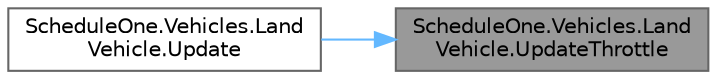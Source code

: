 digraph "ScheduleOne.Vehicles.LandVehicle.UpdateThrottle"
{
 // LATEX_PDF_SIZE
  bgcolor="transparent";
  edge [fontname=Helvetica,fontsize=10,labelfontname=Helvetica,labelfontsize=10];
  node [fontname=Helvetica,fontsize=10,shape=box,height=0.2,width=0.4];
  rankdir="RL";
  Node1 [id="Node000001",label="ScheduleOne.Vehicles.Land\lVehicle.UpdateThrottle",height=0.2,width=0.4,color="gray40", fillcolor="grey60", style="filled", fontcolor="black",tooltip=" "];
  Node1 -> Node2 [id="edge1_Node000001_Node000002",dir="back",color="steelblue1",style="solid",tooltip=" "];
  Node2 [id="Node000002",label="ScheduleOne.Vehicles.Land\lVehicle.Update",height=0.2,width=0.4,color="grey40", fillcolor="white", style="filled",URL="$class_schedule_one_1_1_vehicles_1_1_land_vehicle.html#ac51cbcf38169804d2faa615bc39a5b17",tooltip=" "];
}
